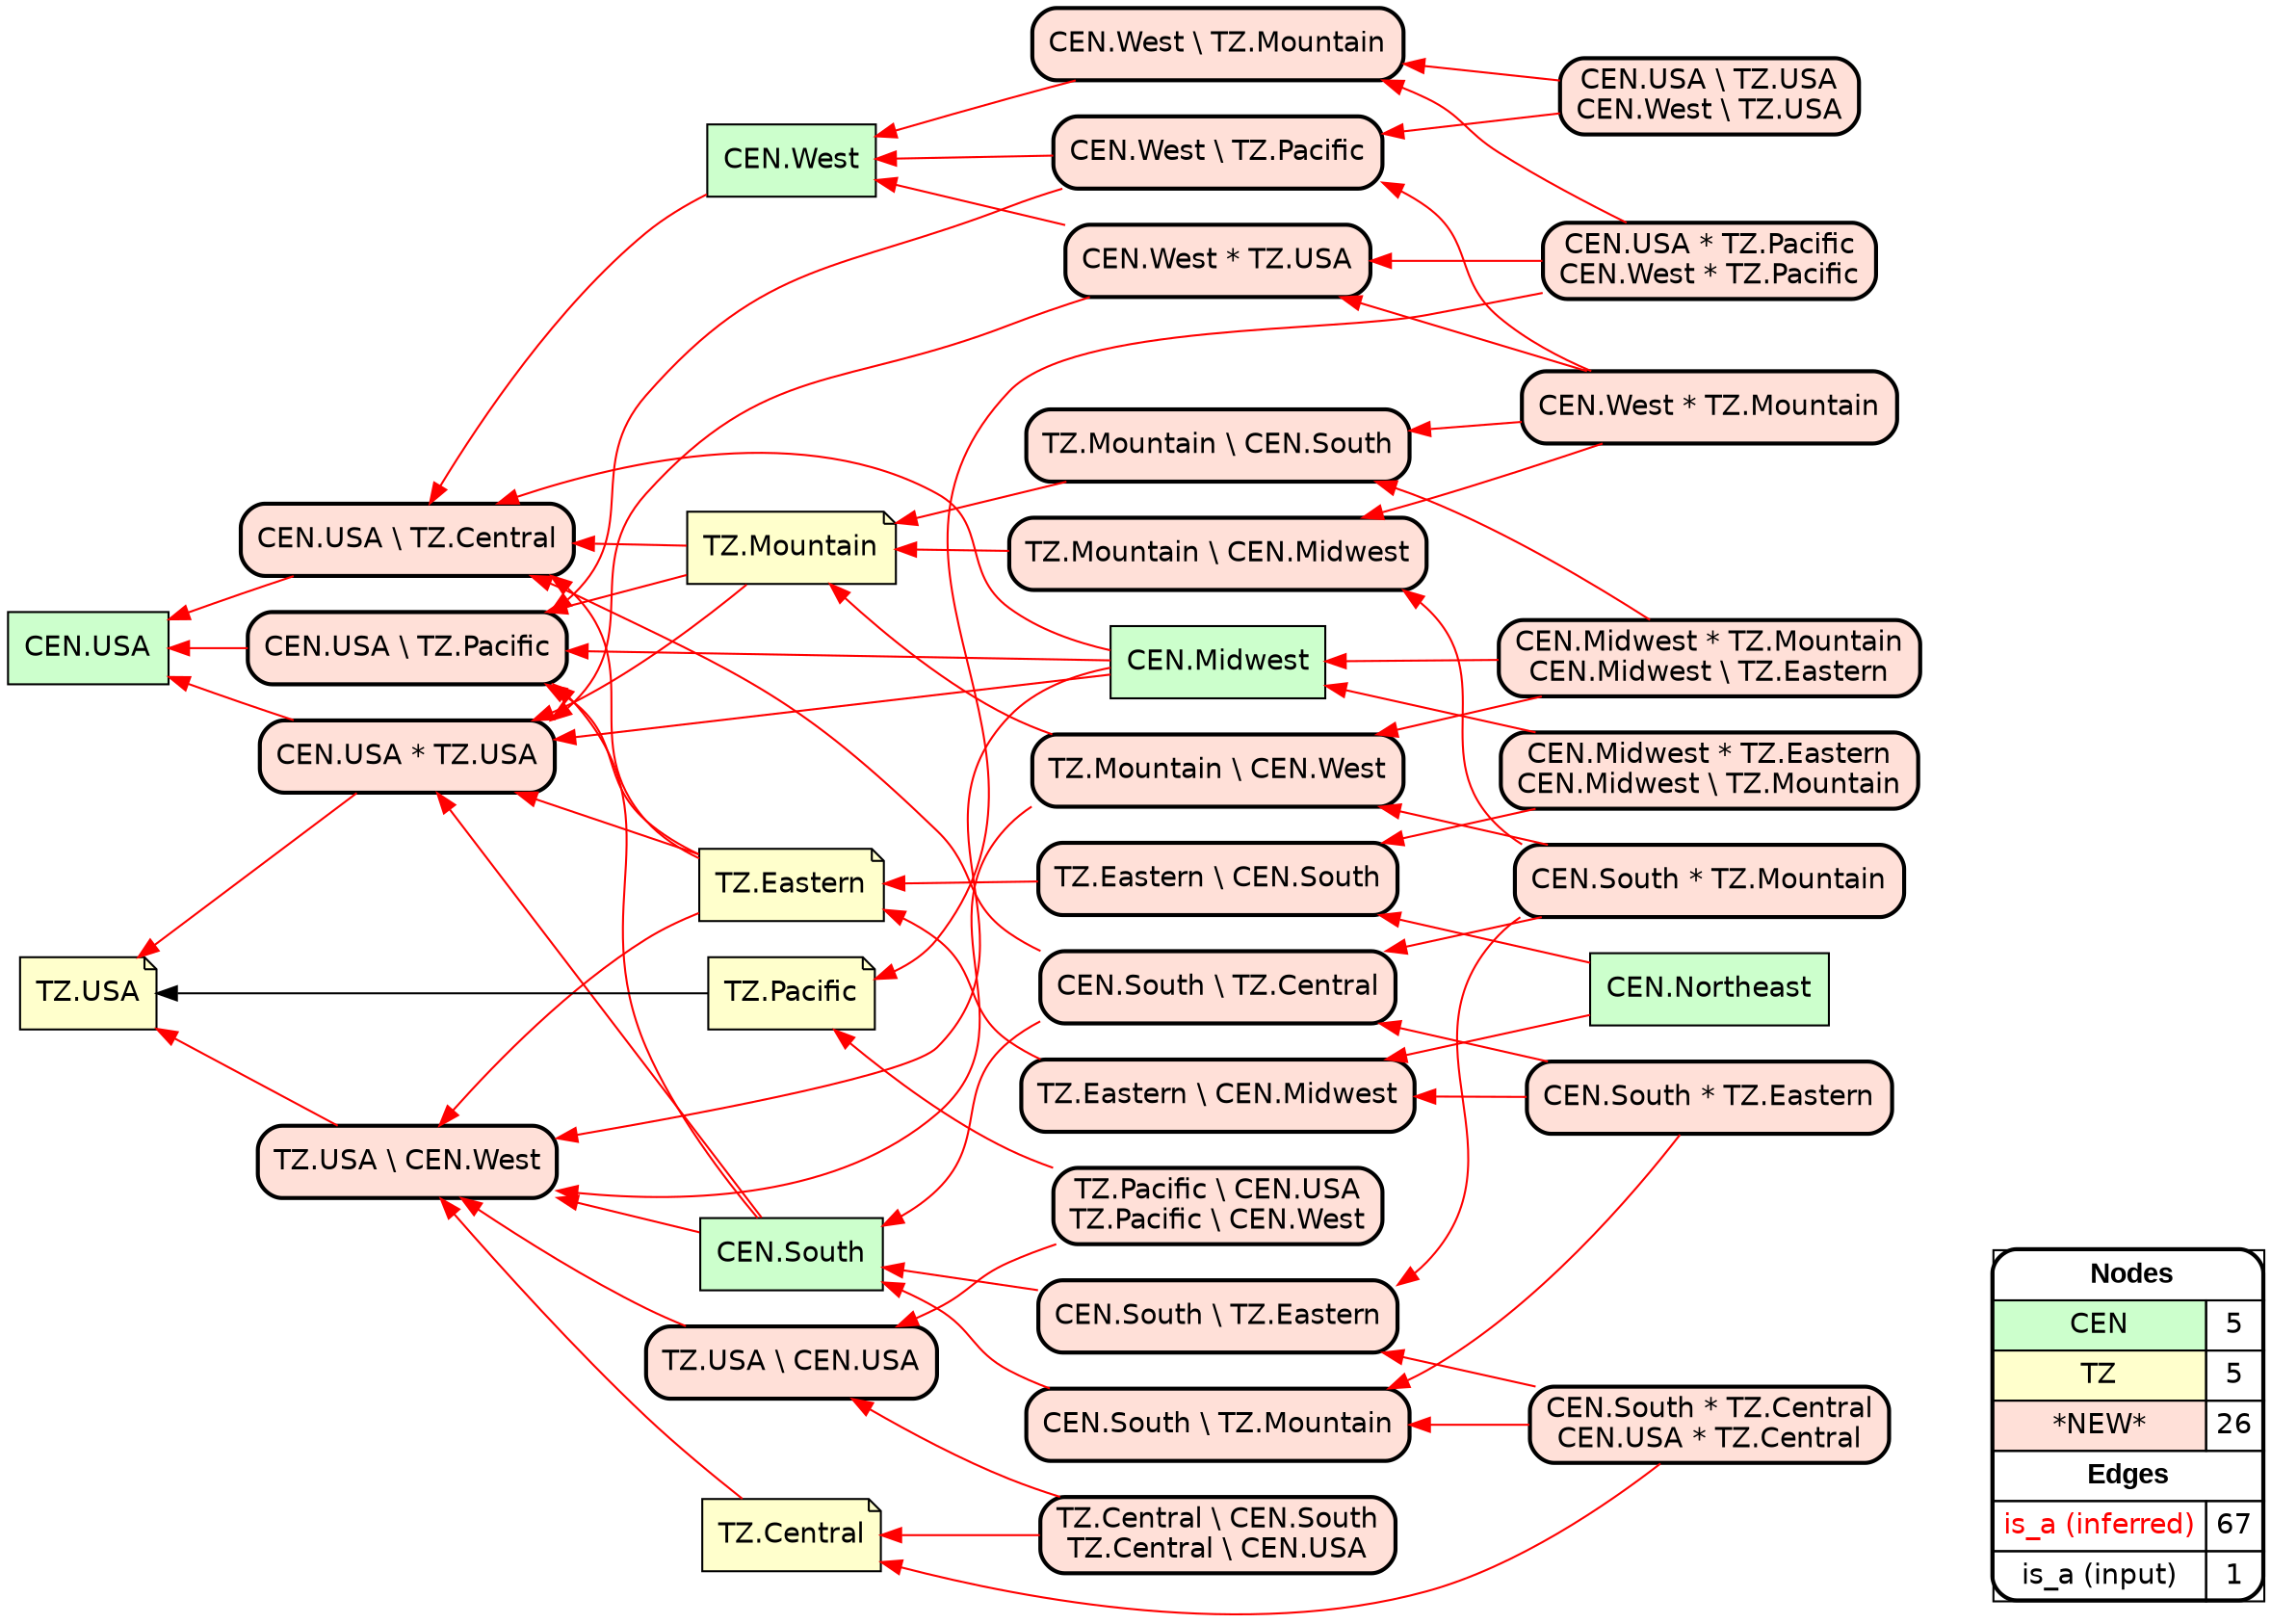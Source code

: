 digraph{
rankdir=RL
node[shape=box style=filled fillcolor="#CCFFCC" fontname="helvetica"] 
"CEN.Midwest"
"CEN.USA"
"CEN.West"
"CEN.Northeast"
"CEN.South"
node[shape=note style=filled fillcolor="#FFFFCC" fontname="helvetica"] 
"TZ.USA"
"TZ.Mountain"
"TZ.Eastern"
"TZ.Pacific"
"TZ.Central"
node[shape=box style="filled,rounded,bold" fillcolor="#FFE0D8" fontname="helvetica"] 
"CEN.West * TZ.USA"
"CEN.West * TZ.Mountain"
"TZ.Mountain \\ CEN.South"
"CEN.West \\ TZ.Pacific"
"CEN.USA \\ TZ.Central"
"CEN.South * TZ.Eastern"
"CEN.South \\ TZ.Eastern"
"CEN.South * TZ.Central\nCEN.USA * TZ.Central"
"CEN.South * TZ.Mountain"
"TZ.USA \\ CEN.USA"
"CEN.USA \\ TZ.USA\nCEN.West \\ TZ.USA"
"TZ.Eastern \\ CEN.Midwest"
"CEN.USA \\ TZ.Pacific"
"TZ.Central \\ CEN.South\nTZ.Central \\ CEN.USA"
"CEN.West \\ TZ.Mountain"
"TZ.Mountain \\ CEN.West"
"CEN.Midwest * TZ.Mountain\nCEN.Midwest \\ TZ.Eastern"
"TZ.Mountain \\ CEN.Midwest"
"CEN.South \\ TZ.Mountain"
"TZ.USA \\ CEN.West"
"CEN.USA * TZ.USA"
"CEN.Midwest * TZ.Eastern\nCEN.Midwest \\ TZ.Mountain"
"CEN.South \\ TZ.Central"
"TZ.Pacific \\ CEN.USA\nTZ.Pacific \\ CEN.West"
"TZ.Eastern \\ CEN.South"
"CEN.USA * TZ.Pacific\nCEN.West * TZ.Pacific"
edge[arrowhead=normal style=dotted color="#000000" constraint=true penwidth=1]
edge[arrowhead=normal style=solid color="#FF0000" constraint=true penwidth=1]
"CEN.South" -> "CEN.USA \\ TZ.Pacific"
"CEN.South * TZ.Central\nCEN.USA * TZ.Central" -> "CEN.South \\ TZ.Mountain"
"CEN.USA * TZ.Pacific\nCEN.West * TZ.Pacific" -> "TZ.Pacific"
"CEN.South" -> "CEN.USA * TZ.USA"
"TZ.Eastern" -> "TZ.USA \\ CEN.West"
"TZ.Central" -> "TZ.USA \\ CEN.West"
"TZ.Mountain \\ CEN.West" -> "TZ.USA \\ CEN.West"
"CEN.Midwest" -> "CEN.USA \\ TZ.Central"
"TZ.Mountain \\ CEN.South" -> "TZ.Mountain"
"CEN.South \\ TZ.Central" -> "CEN.South"
"CEN.West * TZ.USA" -> "CEN.West"
"TZ.Mountain" -> "CEN.USA * TZ.USA"
"CEN.USA * TZ.Pacific\nCEN.West * TZ.Pacific" -> "CEN.West * TZ.USA"
"CEN.South * TZ.Eastern" -> "CEN.South \\ TZ.Mountain"
"CEN.West * TZ.USA" -> "CEN.USA * TZ.USA"
"TZ.Central \\ CEN.South\nTZ.Central \\ CEN.USA" -> "TZ.USA \\ CEN.USA"
"TZ.Mountain" -> "CEN.USA \\ TZ.Central"
"TZ.Pacific \\ CEN.USA\nTZ.Pacific \\ CEN.West" -> "TZ.Pacific"
"CEN.South * TZ.Mountain" -> "CEN.South \\ TZ.Eastern"
"CEN.West \\ TZ.Pacific" -> "CEN.USA \\ TZ.Pacific"
"CEN.West * TZ.Mountain" -> "TZ.Mountain \\ CEN.Midwest"
"TZ.Central \\ CEN.South\nTZ.Central \\ CEN.USA" -> "TZ.Central"
"CEN.Midwest * TZ.Mountain\nCEN.Midwest \\ TZ.Eastern" -> "TZ.Mountain \\ CEN.West"
"CEN.South" -> "TZ.USA \\ CEN.West"
"CEN.Northeast" -> "TZ.Eastern \\ CEN.Midwest"
"TZ.Eastern \\ CEN.Midwest" -> "TZ.Eastern"
"CEN.West" -> "CEN.USA \\ TZ.Central"
"TZ.USA \\ CEN.West" -> "TZ.USA"
"TZ.Eastern" -> "CEN.USA * TZ.USA"
"CEN.Midwest" -> "CEN.USA \\ TZ.Pacific"
"CEN.USA * TZ.USA" -> "CEN.USA"
"TZ.Mountain \\ CEN.West" -> "TZ.Mountain"
"CEN.USA \\ TZ.Pacific" -> "CEN.USA"
"TZ.Eastern" -> "CEN.USA \\ TZ.Central"
"CEN.South * TZ.Eastern" -> "TZ.Eastern \\ CEN.Midwest"
"TZ.Eastern" -> "CEN.USA \\ TZ.Pacific"
"CEN.Midwest * TZ.Mountain\nCEN.Midwest \\ TZ.Eastern" -> "TZ.Mountain \\ CEN.South"
"CEN.Northeast" -> "TZ.Eastern \\ CEN.South"
"CEN.Midwest" -> "TZ.USA \\ CEN.West"
"CEN.USA \\ TZ.USA\nCEN.West \\ TZ.USA" -> "CEN.West \\ TZ.Pacific"
"CEN.USA * TZ.Pacific\nCEN.West * TZ.Pacific" -> "CEN.West \\ TZ.Mountain"
"TZ.Mountain" -> "CEN.USA \\ TZ.Pacific"
"TZ.USA \\ CEN.USA" -> "TZ.USA \\ CEN.West"
"CEN.Midwest * TZ.Eastern\nCEN.Midwest \\ TZ.Mountain" -> "CEN.Midwest"
"CEN.West * TZ.Mountain" -> "CEN.West \\ TZ.Pacific"
"CEN.West * TZ.Mountain" -> "TZ.Mountain \\ CEN.South"
"CEN.South \\ TZ.Mountain" -> "CEN.South"
"CEN.South \\ TZ.Central" -> "CEN.USA \\ TZ.Central"
"CEN.USA \\ TZ.Central" -> "CEN.USA"
"CEN.Midwest * TZ.Mountain\nCEN.Midwest \\ TZ.Eastern" -> "CEN.Midwest"
"CEN.USA \\ TZ.USA\nCEN.West \\ TZ.USA" -> "CEN.West \\ TZ.Mountain"
"CEN.South * TZ.Mountain" -> "TZ.Mountain \\ CEN.Midwest"
"CEN.West \\ TZ.Mountain" -> "CEN.West"
"CEN.Midwest" -> "CEN.USA * TZ.USA"
"CEN.West * TZ.Mountain" -> "CEN.West * TZ.USA"
"CEN.South * TZ.Mountain" -> "TZ.Mountain \\ CEN.West"
"TZ.Eastern \\ CEN.South" -> "TZ.Eastern"
"CEN.Midwest * TZ.Eastern\nCEN.Midwest \\ TZ.Mountain" -> "TZ.Eastern \\ CEN.South"
"TZ.Pacific \\ CEN.USA\nTZ.Pacific \\ CEN.West" -> "TZ.USA \\ CEN.USA"
"CEN.South * TZ.Central\nCEN.USA * TZ.Central" -> "TZ.Central"
"CEN.South * TZ.Mountain" -> "CEN.South \\ TZ.Central"
"CEN.South * TZ.Central\nCEN.USA * TZ.Central" -> "CEN.South \\ TZ.Eastern"
"CEN.South \\ TZ.Eastern" -> "CEN.South"
"CEN.West \\ TZ.Pacific" -> "CEN.West"
"TZ.Mountain \\ CEN.Midwest" -> "TZ.Mountain"
"CEN.USA * TZ.USA" -> "TZ.USA"
"CEN.South * TZ.Eastern" -> "CEN.South \\ TZ.Central"
edge[arrowhead=normal style=solid color="#000000" constraint=true penwidth=1]
"TZ.Pacific" -> "TZ.USA"
node[shape=box] 
{rank=source Legend [fillcolor= white margin=0 label=< 
 <TABLE BORDER="0" CELLBORDER="1" CELLSPACING="0" CELLPADDING="4"> 
<TR> <TD COLSPAN="2"><font face="Arial Black"> Nodes</font></TD> </TR> 
<TR> 
 <TD bgcolor="#CCFFCC" fontname="helvetica">CEN</TD> 
 <TD>5</TD> 
 </TR> 
<TR> 
 <TD bgcolor="#FFFFCC" fontname="helvetica">TZ</TD> 
 <TD>5</TD> 
 </TR> 
<TR> 
 <TD bgcolor="#FFE0D8" fontname="helvetica">*NEW*</TD> 
 <TD>26</TD> 
 </TR> 
<TR> <TD COLSPAN="2"><font face = "Arial Black"> Edges </font></TD> </TR> 
<TR> 
 <TD><font color ="#FF0000">is_a (inferred)</font></TD><TD>67</TD>
</TR>
<TR> 
 <TD><font color ="#000000">is_a (input)</font></TD><TD>1</TD>
</TR>
</TABLE> 
 >] } 
}